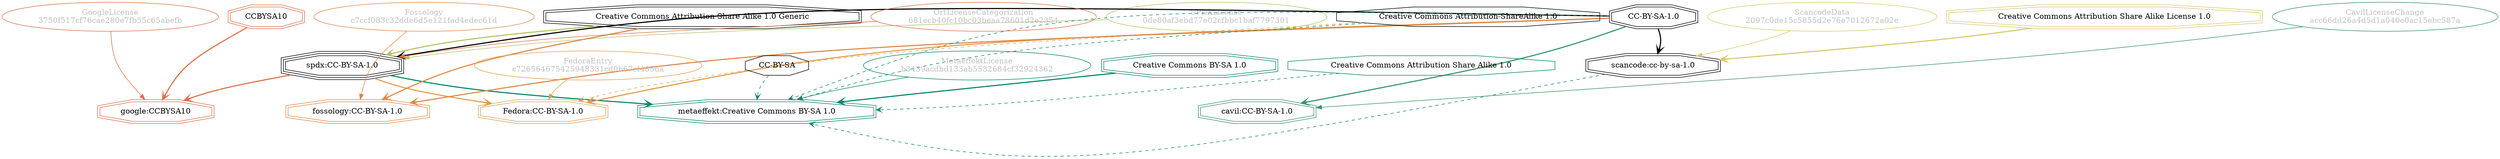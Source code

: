 strict digraph {
    node [shape=box];
    graph [splines=curved];
    1057 [label="SPDXLicense\n0de80af3ebd77e02cfbbc1baf7797301"
         ,fontcolor=gray
         ,color="#b8bf62"
         ,fillcolor="beige;1"
         ,shape=ellipse];
    1058 [label="spdx:CC-BY-SA-1.0"
         ,shape=tripleoctagon];
    1059 [label="CC-BY-SA-1.0"
         ,shape=doubleoctagon];
    1060 [label="Creative Commons Attribution Share Alike 1.0 Generic"
         ,shape=doubleoctagon];
    5692 [label="GoogleLicense\n3750f517cf76cae280e7fb55c65abefb"
         ,fontcolor=gray
         ,color="#e06f45"
         ,fillcolor="beige;1"
         ,shape=ellipse];
    5693 [label="google:CCBYSA10"
         ,color="#e06f45"
         ,shape=doubleoctagon];
    5694 [label=CCBYSA10
         ,color="#e06f45"
         ,shape=doubleoctagon];
    6171 [label="FedoraEntry\nc726564675425948331cd0b67cf485da"
         ,fontcolor=gray
         ,color="#e09d4b"
         ,fillcolor="beige;1"
         ,shape=ellipse];
    6172 [label="Fedora:CC-BY-SA-1.0"
         ,color="#e09d4b"
         ,shape=doubleoctagon];
    6173 [label="Creative Commons Attribution-ShareAlike 1.0"
         ,shape=octagon];
    6174 [label="CC-BY-SA"
         ,shape=octagon];
    13455 [label="ScancodeData\n2097c0de15c5855d2e76e7012672a02e"
          ,fontcolor=gray
          ,color="#dac767"
          ,fillcolor="beige;1"
          ,shape=ellipse];
    13456 [label="scancode:cc-by-sa-1.0"
          ,shape=doubleoctagon];
    13457 [label="Creative Commons Attribution Share Alike License 1.0"
          ,color="#dac767"
          ,shape=doubleoctagon];
    26104 [label="Fossology\nc7ccf083c32dde6d5e121fad4edec61d"
          ,fontcolor=gray
          ,color="#e18745"
          ,fillcolor="beige;1"
          ,shape=ellipse];
    26105 [label="fossology:CC-BY-SA-1.0"
          ,color="#e18745"
          ,shape=doubleoctagon];
    28602 [label="OrtLicenseCategorization\n681ecb40fc10bc03beaa78601d2e2354"
          ,fontcolor=gray
          ,color="#e06f45"
          ,fillcolor="beige;1"
          ,shape=ellipse];
    36612 [label="CavilLicenseChange\nacc66dd26a4d5d1a040e0ac15ebc587a"
          ,fontcolor=gray
          ,color="#379469"
          ,fillcolor="beige;1"
          ,shape=ellipse];
    36613 [label="cavil:CC-BY-SA-1.0"
          ,color="#379469"
          ,shape=doubleoctagon];
    40114 [label="MetaeffektLicense\nb3439acdbd133ab5532684cf32924362"
          ,fontcolor=gray
          ,color="#00876c"
          ,fillcolor="beige;1"
          ,shape=ellipse];
    40115 [label="metaeffekt:Creative Commons BY-SA 1.0"
          ,color="#00876c"
          ,shape=doubleoctagon];
    40116 [label="Creative Commons BY-SA 1.0"
          ,color="#00876c"
          ,shape=doubleoctagon];
    40117 [label="Creative Commons Attribution Share Alike 1.0"
          ,color="#00876c"
          ,shape=octagon];
    1057 -> 1058 [weight=0.5
                 ,color="#b8bf62"];
    1058 -> 5693 [style=bold
                 ,arrowhead=vee
                 ,weight=0.7
                 ,color="#e06f45"];
    1058 -> 6172 [style=bold
                 ,arrowhead=vee
                 ,weight=0.7
                 ,color="#e09d4b"];
    1058 -> 40115 [style=bold
                  ,arrowhead=vee
                  ,weight=0.7
                  ,color="#00876c"];
    1059 -> 1058 [style=bold
                 ,arrowhead=vee
                 ,weight=0.7];
    1059 -> 6172 [style=bold
                 ,arrowhead=vee
                 ,weight=0.7
                 ,color="#e09d4b"];
    1059 -> 13456 [style=bold
                  ,arrowhead=vee
                  ,weight=0.7];
    1059 -> 26105 [style=bold
                  ,arrowhead=vee
                  ,weight=0.7
                  ,color="#e18745"];
    1059 -> 36613 [style=bold
                  ,arrowhead=vee
                  ,weight=0.7
                  ,color="#379469"];
    1059 -> 36613 [style=bold
                  ,arrowhead=vee
                  ,weight=0.7
                  ,color="#379469"];
    1059 -> 40115 [style=dashed
                  ,arrowhead=vee
                  ,weight=0.5
                  ,color="#00876c"];
    1060 -> 1058 [style=bold
                 ,arrowhead=vee
                 ,weight=0.7
                 ,color="#b8bf62"];
    1060 -> 26105 [style=bold
                  ,arrowhead=vee
                  ,weight=0.7
                  ,color="#e18745"];
    5692 -> 5693 [weight=0.5
                 ,color="#e06f45"];
    5694 -> 5693 [style=bold
                 ,arrowhead=vee
                 ,weight=0.7
                 ,color="#e06f45"];
    6171 -> 6172 [weight=0.5
                 ,color="#e09d4b"];
    6173 -> 6172 [style=dashed
                 ,arrowhead=vee
                 ,weight=0.5
                 ,color="#e09d4b"];
    6173 -> 40115 [style=dashed
                  ,arrowhead=vee
                  ,weight=0.5
                  ,color="#00876c"];
    6174 -> 6172 [style=dashed
                 ,arrowhead=vee
                 ,weight=0.5
                 ,color="#e09d4b"];
    6174 -> 40115 [style=dashed
                  ,arrowhead=vee
                  ,weight=0.5
                  ,color="#00876c"];
    13455 -> 13456 [weight=0.5
                   ,color="#dac767"];
    13456 -> 40115 [style=dashed
                   ,arrowhead=vee
                   ,weight=0.5
                   ,color="#00876c"];
    13457 -> 13456 [style=bold
                   ,arrowhead=vee
                   ,weight=0.7
                   ,color="#dac767"];
    26104 -> 26105 [weight=0.5
                   ,color="#e18745"];
    28602 -> 1058 [weight=0.5
                  ,color="#e06f45"];
    36612 -> 36613 [weight=0.5
                   ,color="#379469"];
    40114 -> 40115 [weight=0.5
                   ,color="#00876c"];
    40116 -> 40115 [style=bold
                   ,arrowhead=vee
                   ,weight=0.7
                   ,color="#00876c"];
    40117 -> 40115 [style=dashed
                   ,arrowhead=vee
                   ,weight=0.5
                   ,color="#00876c"];
}
